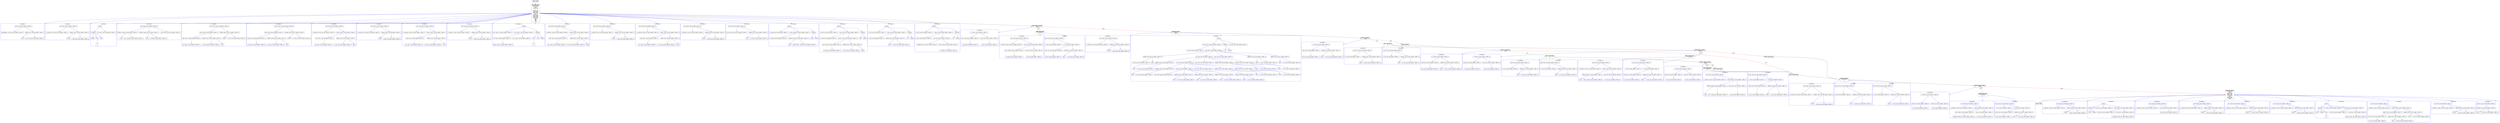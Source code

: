 digraph CFG {
    compound=true;
    graph [splines=true];
    node [shape=rectangle];

    BB21 [label=<<B>BB21: END</B><BR ALIGN="CENTER"/>>];
    BB20 [label=<<B>BB20: While Body</B><BR ALIGN="CENTER"/>FUNC_CALL<BR ALIGN="CENTER"/>=<BR ALIGN="CENTER"/>>];
    subgraph cluster_instruction0 {
        label = "OT of BB20:0";
        style=rounded;
        color=blue;
        entry0 [shape=point, style=invis];
        node0 [label="call <void:0, reg: RT, spilled: 0, offset: 0>", color=blue];
        node1 [label="__writeChar <void:0, reg: (null), spilled: 0, offset: 0>", color=blue];
        node0 -> node1[color=blue];
        node2 [label="indexr <char:0, reg: RT, spilled: 0, offset: 0>", color=blue];
        node3 [label="call <string:0, reg: RT, spilled: 0, offset: 0>", color=blue];
        node4 [label="retString <string:0, reg: (null), spilled: 0, offset: 0>", color=blue];
        node3 -> node4[color=blue];
        node2 -> node3[color=blue];
        node5 [label="read <int:0, reg: R0, spilled: 0, offset: 0>", color=blue];
        node6 [label="i <int:0, reg: AR, spilled: 0, offset: 0>", color=blue];
        node5 -> node6[color=blue];
        node2 -> node5[color=blue];
        node0 -> node2[color=blue];
    }
    BB20 -> entry0 [lhead=cluster_instruction0, color=blue];
    subgraph cluster_instruction1 {
        label = "OT of BB20:1";
        style=rounded;
        color=blue;
        entry1 [shape=point, style=invis];
        node7 [label="write <int:0, reg: (null), spilled: 0, offset: 0>", color=blue];
        node8 [label="i <int:0, reg: AR, spilled: 0, offset: 0>", color=blue];
        node7 -> node8[color=blue];
        node9 [label="+ <int:0, reg: R0, spilled: 0, offset: 0>", color=blue];
        node10 [label="read <int:0, reg: R0, spilled: 0, offset: 0>", color=blue];
        node11 [label="i <int:0, reg: AR, spilled: 0, offset: 0>", color=blue];
        node10 -> node11[color=blue];
        node9 -> node10[color=blue];
        node12 [label="litRead <int:0, reg: R1, spilled: 0, offset: 0>", color=blue];
        node13 [label="DEC", color=blue];
        node12 -> node13[color=blue];
        node14 [label="1 <int:0, reg: (null), spilled: 0, offset: 0>", color=blue];
        node12 -> node14[color=blue];
        node9 -> node12[color=blue];
        node7 -> node9[color=blue];
    }
    BB20 -> entry1 [lhead=cluster_instruction1, color=blue];
    BB19 [label=<<B>BB19: Base block</B><BR ALIGN="CENTER"/>FUNC_CALL<BR ALIGN="CENTER"/>VAR<BR ALIGN="CENTER"/>FUNC_CALL<BR ALIGN="CENTER"/>FUNC_CALL<BR ALIGN="CENTER"/>FUNC_CALL<BR ALIGN="CENTER"/>FUNC_CALL<BR ALIGN="CENTER"/>VAR<BR ALIGN="CENTER"/>FUNC_CALL<BR ALIGN="CENTER"/>FUNC_CALL<BR ALIGN="CENTER"/>DEC<BR ALIGN="CENTER"/>>];
    subgraph cluster_instruction2 {
        label = "OT of BB19:0";
        style=rounded;
        color=blue;
        entry2 [shape=point, style=invis];
        node15 [label="call <void:0, reg: RT, spilled: 0, offset: 0>", color=blue];
        node16 [label="__writeChar <void:0, reg: (null), spilled: 0, offset: 0>", color=blue];
        node15 -> node16[color=blue];
        node17 [label="litRead <char:0, reg: R0, spilled: 0, offset: 0>", color=blue];
        node18 [label="SYMB", color=blue];
        node17 -> node18[color=blue];
        node19 [label="'\n' <char:0, reg: (null), spilled: 0, offset: 0>", color=blue];
        node17 -> node19[color=blue];
        node15 -> node17[color=blue];
    }
    BB19 -> entry2 [lhead=cluster_instruction2, color=blue];
    subgraph cluster_instruction3 {
        label = "OT of BB19:1";
        style=rounded;
        color=blue;
        entry3 [shape=point, style=invis];
        node20 [label="declare", color=blue];
        node21 [label="withType", color=blue];
        node22 [label="char", color=blue];
        node21 -> node22[color=blue];
        node23 [label="builtin", color=blue];
        node21 -> node23[color=blue];
        node20 -> node21[color=blue];
        node24 [label="in <char:0, reg: (null), spilled: 0, offset: 0>", color=blue];
        node20 -> node24[color=blue];
        node25 [label="write <char:0, reg: (null), spilled: 0, offset: 0>", color=blue];
        node26 [label="in <char:0, reg: AR, spilled: 0, offset: 0>", color=blue];
        node25 -> node26[color=blue];
        node27 [label="call <char:0, reg: RT, spilled: 0, offset: 0>", color=blue];
        node28 [label="__readChar <char:0, reg: (null), spilled: 0, offset: 0>", color=blue];
        node27 -> node28[color=blue];
        node25 -> node27[color=blue];
        node20 -> node25[color=blue];
    }
    BB19 -> entry3 [lhead=cluster_instruction3, color=blue];
    subgraph cluster_instruction4 {
        label = "OT of BB19:2";
        style=rounded;
        color=blue;
        entry4 [shape=point, style=invis];
        node29 [label="call <void:0, reg: RT, spilled: 0, offset: 0>", color=blue];
        node30 [label="__writeChar <void:0, reg: (null), spilled: 0, offset: 0>", color=blue];
        node29 -> node30[color=blue];
        node31 [label="read <char:0, reg: R0, spilled: 0, offset: 0>", color=blue];
        node32 [label="in <char:0, reg: AR, spilled: 0, offset: 0>", color=blue];
        node31 -> node32[color=blue];
        node29 -> node31[color=blue];
    }
    BB19 -> entry4 [lhead=cluster_instruction4, color=blue];
    subgraph cluster_instruction5 {
        label = "OT of BB19:3";
        style=rounded;
        color=blue;
        entry5 [shape=point, style=invis];
        node33 [label="call <void:0, reg: RT, spilled: 0, offset: 0>", color=blue];
        node34 [label="__writeChar <void:0, reg: (null), spilled: 0, offset: 0>", color=blue];
        node33 -> node34[color=blue];
        node35 [label="litRead <char:0, reg: R0, spilled: 0, offset: 0>", color=blue];
        node36 [label="SYMB", color=blue];
        node35 -> node36[color=blue];
        node37 [label="'\n' <char:0, reg: (null), spilled: 0, offset: 0>", color=blue];
        node35 -> node37[color=blue];
        node33 -> node35[color=blue];
    }
    BB19 -> entry5 [lhead=cluster_instruction5, color=blue];
    subgraph cluster_instruction6 {
        label = "OT of BB19:4";
        style=rounded;
        color=blue;
        entry6 [shape=point, style=invis];
        node38 [label="call <void:0, reg: RT, spilled: 0, offset: 0>", color=blue];
        node39 [label="__writeChar <void:0, reg: (null), spilled: 0, offset: 0>", color=blue];
        node38 -> node39[color=blue];
        node40 [label="litRead <char:0, reg: R0, spilled: 0, offset: 0>", color=blue];
        node41 [label="SYMB", color=blue];
        node40 -> node41[color=blue];
        node42 [label="'a' <char:0, reg: (null), spilled: 0, offset: 0>", color=blue];
        node40 -> node42[color=blue];
        node38 -> node40[color=blue];
    }
    BB19 -> entry6 [lhead=cluster_instruction6, color=blue];
    subgraph cluster_instruction7 {
        label = "OT of BB19:5";
        style=rounded;
        color=blue;
        entry7 [shape=point, style=invis];
        node43 [label="call <void:0, reg: RT, spilled: 0, offset: 0>", color=blue];
        node44 [label="__writeChar <void:0, reg: (null), spilled: 0, offset: 0>", color=blue];
        node43 -> node44[color=blue];
        node45 [label="litRead <char:0, reg: R0, spilled: 0, offset: 0>", color=blue];
        node46 [label="SYMB", color=blue];
        node45 -> node46[color=blue];
        node47 [label="'\n' <char:0, reg: (null), spilled: 0, offset: 0>", color=blue];
        node45 -> node47[color=blue];
        node43 -> node45[color=blue];
    }
    BB19 -> entry7 [lhead=cluster_instruction7, color=blue];
    subgraph cluster_instruction8 {
        label = "OT of BB19:6";
        style=rounded;
        color=blue;
        entry8 [shape=point, style=invis];
        node48 [label="declare", color=blue];
        node49 [label="withType", color=blue];
        node50 [label="char", color=blue];
        node49 -> node50[color=blue];
        node51 [label="builtin", color=blue];
        node49 -> node51[color=blue];
        node52 [label="array", color=blue];
        node53 [label="2", color=blue];
        node52 -> node53[color=blue];
        node49 -> node52[color=blue];
        node48 -> node49[color=blue];
        node54 [label="c2 <char:2, reg: (null), spilled: 0, offset: 0>", color=blue];
        node48 -> node54[color=blue];
        node55 [label="write <char:2, reg: (null), spilled: 0, offset: 0>", color=blue];
        node56 [label="c2 <char:2, reg: AR, spilled: 0, offset: 0>", color=blue];
        node55 -> node56[color=blue];
        node57 [label="call <char:2, reg: RT, spilled: 0, offset: 0>", color=blue];
        node58 [label="retArr2 <char:2, reg: (null), spilled: 0, offset: 0>", color=blue];
        node57 -> node58[color=blue];
        node55 -> node57[color=blue];
        node48 -> node55[color=blue];
    }
    BB19 -> entry8 [lhead=cluster_instruction8, color=blue];
    subgraph cluster_instruction9 {
        label = "OT of BB19:7";
        style=rounded;
        color=blue;
        entry9 [shape=point, style=invis];
        node59 [label="call <void:0, reg: RT, spilled: 0, offset: 0>", color=blue];
        node60 [label="__writeChar <void:0, reg: (null), spilled: 0, offset: 0>", color=blue];
        node59 -> node60[color=blue];
        node61 [label="indexr <char:0, reg: R0, spilled: 0, offset: 0>", color=blue];
        node62 [label="indexr <char:1, reg: R0, spilled: 0, offset: 0>", color=blue];
        node63 [label="read <char:2, reg: R0, spilled: 0, offset: 0>", color=blue];
        node64 [label="c2 <char:2, reg: AR, spilled: 0, offset: 0>", color=blue];
        node63 -> node64[color=blue];
        node62 -> node63[color=blue];
        node65 [label="litRead <int:0, reg: R1, spilled: 0, offset: 0>", color=blue];
        node66 [label="DEC", color=blue];
        node65 -> node66[color=blue];
        node67 [label="0 <int:0, reg: (null), spilled: 0, offset: 0>", color=blue];
        node65 -> node67[color=blue];
        node62 -> node65[color=blue];
        node61 -> node62[color=blue];
        node68 [label="litRead <int:0, reg: R1, spilled: 0, offset: 0>", color=blue];
        node69 [label="DEC", color=blue];
        node68 -> node69[color=blue];
        node70 [label="5 <int:0, reg: (null), spilled: 0, offset: 0>", color=blue];
        node68 -> node70[color=blue];
        node61 -> node68[color=blue];
        node59 -> node61[color=blue];
    }
    BB19 -> entry9 [lhead=cluster_instruction9, color=blue];
    subgraph cluster_instruction10 {
        label = "OT of BB19:8";
        style=rounded;
        color=blue;
        entry10 [shape=point, style=invis];
        node71 [label="call <void:0, reg: RT, spilled: 0, offset: 0>", color=blue];
        node72 [label="__writeChar <void:0, reg: (null), spilled: 0, offset: 0>", color=blue];
        node71 -> node72[color=blue];
        node73 [label="litRead <char:0, reg: R0, spilled: 0, offset: 0>", color=blue];
        node74 [label="SYMB", color=blue];
        node73 -> node74[color=blue];
        node75 [label="'\n' <char:0, reg: (null), spilled: 0, offset: 0>", color=blue];
        node73 -> node75[color=blue];
        node71 -> node73[color=blue];
    }
    BB19 -> entry10 [lhead=cluster_instruction10, color=blue];
    subgraph cluster_instruction11 {
        label = "OT of BB19:9";
        style=rounded;
        color=blue;
        entry11 [shape=point, style=invis];
        node76 [label="return <int:0, reg: RT, spilled: 0, offset: 0>", color=blue];
        node77 [label="litRead <int:0, reg: R0, spilled: 0, offset: 0>", color=blue];
        node78 [label="DEC", color=blue];
        node77 -> node78[color=blue];
        node79 [label="0 <int:0, reg: (null), spilled: 0, offset: 0>", color=blue];
        node77 -> node79[color=blue];
        node76 -> node77[color=blue];
    }
    BB19 -> entry11 [lhead=cluster_instruction11, color=blue];
    BB18 [label=<<B>BB18: While Condition</B><BR ALIGN="CENTER"/>EXPR<BR ALIGN="CENTER"/>>];
    subgraph cluster_instruction12 {
        label = "OT of BB18:0";
        style=rounded;
        color=blue;
        entry12 [shape=point, style=invis];
        node80 [label="!= <bool:0, reg: R0, spilled: 0, offset: 0>", color=blue];
        node81 [label="read <int:0, reg: R0, spilled: 0, offset: 0>", color=blue];
        node82 [label="i <int:0, reg: AR, spilled: 0, offset: 0>", color=blue];
        node81 -> node82[color=blue];
        node80 -> node81[color=blue];
        node83 [label="read <int:0, reg: R1, spilled: 0, offset: 0>", color=blue];
        node84 [label="l <int:0, reg: AR, spilled: 0, offset: 0>", color=blue];
        node83 -> node84[color=blue];
        node80 -> node83[color=blue];
    }
    BB18 -> entry12 [lhead=cluster_instruction12, color=blue];
    BB17 [label=<<B>BB17: While Body</B><BR ALIGN="CENTER"/>FUNC_CALL<BR ALIGN="CENTER"/>=<BR ALIGN="CENTER"/>>];
    subgraph cluster_instruction13 {
        label = "OT of BB17:0";
        style=rounded;
        color=blue;
        entry13 [shape=point, style=invis];
        node85 [label="call <void:0, reg: RT, spilled: 0, offset: 0>", color=blue];
        node86 [label="__writeChar <void:0, reg: (null), spilled: 0, offset: 0>", color=blue];
        node85 -> node86[color=blue];
        node87 [label="indexr <char:0, reg: R0, spilled: 0, offset: 0>", color=blue];
        node88 [label="litRead <string:0, reg: R0, spilled: 0, offset: 0>", color=blue];
        node89 [label="STR", color=blue];
        node88 -> node89[color=blue];
        node90 [label="\"NO\" <string:0, reg: AR, spilled: 0, offset: 0>", color=blue];
        node88 -> node90[color=blue];
        node87 -> node88[color=blue];
        node91 [label="read <int:0, reg: R1, spilled: 0, offset: 0>", color=blue];
        node92 [label="i <int:0, reg: AR, spilled: 0, offset: 0>", color=blue];
        node91 -> node92[color=blue];
        node87 -> node91[color=blue];
        node85 -> node87[color=blue];
    }
    BB17 -> entry13 [lhead=cluster_instruction13, color=blue];
    subgraph cluster_instruction14 {
        label = "OT of BB17:1";
        style=rounded;
        color=blue;
        entry14 [shape=point, style=invis];
        node93 [label="write <int:0, reg: (null), spilled: 0, offset: 0>", color=blue];
        node94 [label="i <int:0, reg: AR, spilled: 0, offset: 0>", color=blue];
        node93 -> node94[color=blue];
        node95 [label="+ <int:0, reg: R0, spilled: 0, offset: 0>", color=blue];
        node96 [label="read <int:0, reg: R0, spilled: 0, offset: 0>", color=blue];
        node97 [label="i <int:0, reg: AR, spilled: 0, offset: 0>", color=blue];
        node96 -> node97[color=blue];
        node95 -> node96[color=blue];
        node98 [label="litRead <int:0, reg: R1, spilled: 0, offset: 0>", color=blue];
        node99 [label="DEC", color=blue];
        node98 -> node99[color=blue];
        node100 [label="1 <int:0, reg: (null), spilled: 0, offset: 0>", color=blue];
        node98 -> node100[color=blue];
        node95 -> node98[color=blue];
        node93 -> node95[color=blue];
    }
    BB17 -> entry14 [lhead=cluster_instruction14, color=blue];
    BB16 [label=<<B>BB16: Empty block</B><BR ALIGN="CENTER"/>>];
    BB15 [label=<<B>BB15: While Condition</B><BR ALIGN="CENTER"/>EXPR<BR ALIGN="CENTER"/>>];
    subgraph cluster_instruction15 {
        label = "OT of BB15:0";
        style=rounded;
        color=blue;
        entry15 [shape=point, style=invis];
        node101 [label="!= <bool:0, reg: R0, spilled: 0, offset: 0>", color=blue];
        node102 [label="read <int:0, reg: R0, spilled: 0, offset: 0>", color=blue];
        node103 [label="i <int:0, reg: AR, spilled: 0, offset: 0>", color=blue];
        node102 -> node103[color=blue];
        node101 -> node102[color=blue];
        node104 [label="read <int:0, reg: R1, spilled: 0, offset: 0>", color=blue];
        node105 [label="l <int:0, reg: AR, spilled: 0, offset: 0>", color=blue];
        node104 -> node105[color=blue];
        node101 -> node104[color=blue];
    }
    BB15 -> entry15 [lhead=cluster_instruction15, color=blue];
    BB14 [label=<<B>BB14: Then Block</B><BR ALIGN="CENTER"/>=<BR ALIGN="CENTER"/>=<BR ALIGN="CENTER"/>>];
    subgraph cluster_instruction16 {
        label = "OT of BB14:0";
        style=rounded;
        color=blue;
        entry16 [shape=point, style=invis];
        node106 [label="write <int:0, reg: (null), spilled: 0, offset: 0>", color=blue];
        node107 [label="i <int:0, reg: AR, spilled: 0, offset: 0>", color=blue];
        node106 -> node107[color=blue];
        node108 [label="litRead <int:0, reg: R0, spilled: 0, offset: 0>", color=blue];
        node109 [label="DEC", color=blue];
        node108 -> node109[color=blue];
        node110 [label="0 <int:0, reg: (null), spilled: 0, offset: 0>", color=blue];
        node108 -> node110[color=blue];
        node106 -> node108[color=blue];
    }
    BB14 -> entry16 [lhead=cluster_instruction16, color=blue];
    subgraph cluster_instruction17 {
        label = "OT of BB14:1";
        style=rounded;
        color=blue;
        entry17 [shape=point, style=invis];
        node111 [label="write <int:0, reg: (null), spilled: 0, offset: 0>", color=blue];
        node112 [label="l <int:0, reg: AR, spilled: 0, offset: 0>", color=blue];
        node111 -> node112[color=blue];
        node113 [label="litRead <int:0, reg: R0, spilled: 0, offset: 0>", color=blue];
        node114 [label="DEC", color=blue];
        node113 -> node114[color=blue];
        node115 [label="3 <int:0, reg: (null), spilled: 0, offset: 0>", color=blue];
        node113 -> node115[color=blue];
        node111 -> node113[color=blue];
    }
    BB14 -> entry17 [lhead=cluster_instruction17, color=blue];
    BB13 [label=<<B>BB13: Empty block</B><BR ALIGN="CENTER"/>>];
    BB12 [label=<<B>BB12: If Condition</B><BR ALIGN="CENTER"/>EXPR<BR ALIGN="CENTER"/>>];
    subgraph cluster_instruction18 {
        label = "OT of BB12:0";
        style=rounded;
        color=blue;
        entry18 [shape=point, style=invis];
        node116 [label="== <bool:0, reg: R0, spilled: 0, offset: 0>", color=blue];
        node117 [label="read <int:0, reg: R0, spilled: 0, offset: 0>", color=blue];
        node118 [label="ret <int:0, reg: AR, spilled: 0, offset: 0>", color=blue];
        node117 -> node118[color=blue];
        node116 -> node117[color=blue];
        node119 [label="litRead <int:0, reg: R1, spilled: 0, offset: 0>", color=blue];
        node120 [label="DEC", color=blue];
        node119 -> node120[color=blue];
        node121 [label="9 <int:0, reg: (null), spilled: 0, offset: 0>", color=blue];
        node119 -> node121[color=blue];
        node116 -> node119[color=blue];
    }
    BB12 -> entry18 [lhead=cluster_instruction18, color=blue];
    BB11 [label=<<B>BB11: While Body</B><BR ALIGN="CENTER"/>FUNC_CALL<BR ALIGN="CENTER"/>=<BR ALIGN="CENTER"/>>];
    subgraph cluster_instruction19 {
        label = "OT of BB11:0";
        style=rounded;
        color=blue;
        entry19 [shape=point, style=invis];
        node122 [label="call <void:0, reg: RT, spilled: 0, offset: 0>", color=blue];
        node123 [label="__writeChar <void:0, reg: (null), spilled: 0, offset: 0>", color=blue];
        node122 -> node123[color=blue];
        node124 [label="indexr <char:0, reg: R0, spilled: 0, offset: 0>", color=blue];
        node125 [label="litRead <string:0, reg: R0, spilled: 0, offset: 0>", color=blue];
        node126 [label="STR", color=blue];
        node125 -> node126[color=blue];
        node127 [label="\"YES\" <string:0, reg: AR, spilled: 0, offset: 0>", color=blue];
        node125 -> node127[color=blue];
        node124 -> node125[color=blue];
        node128 [label="read <int:0, reg: R1, spilled: 0, offset: 0>", color=blue];
        node129 [label="i <int:0, reg: AR, spilled: 0, offset: 0>", color=blue];
        node128 -> node129[color=blue];
        node124 -> node128[color=blue];
        node122 -> node124[color=blue];
    }
    BB11 -> entry19 [lhead=cluster_instruction19, color=blue];
    subgraph cluster_instruction20 {
        label = "OT of BB11:1";
        style=rounded;
        color=blue;
        entry20 [shape=point, style=invis];
        node130 [label="write <int:0, reg: (null), spilled: 0, offset: 0>", color=blue];
        node131 [label="i <int:0, reg: AR, spilled: 0, offset: 0>", color=blue];
        node130 -> node131[color=blue];
        node132 [label="+ <int:0, reg: R0, spilled: 0, offset: 0>", color=blue];
        node133 [label="read <int:0, reg: R0, spilled: 0, offset: 0>", color=blue];
        node134 [label="i <int:0, reg: AR, spilled: 0, offset: 0>", color=blue];
        node133 -> node134[color=blue];
        node132 -> node133[color=blue];
        node135 [label="litRead <int:0, reg: R1, spilled: 0, offset: 0>", color=blue];
        node136 [label="DEC", color=blue];
        node135 -> node136[color=blue];
        node137 [label="1 <int:0, reg: (null), spilled: 0, offset: 0>", color=blue];
        node135 -> node137[color=blue];
        node132 -> node135[color=blue];
        node130 -> node132[color=blue];
    }
    BB11 -> entry20 [lhead=cluster_instruction20, color=blue];
    BB10 [label=<<B>BB10: Empty block</B><BR ALIGN="CENTER"/>>];
    BB9 [label=<<B>BB9: While Condition</B><BR ALIGN="CENTER"/>EXPR<BR ALIGN="CENTER"/>>];
    subgraph cluster_instruction21 {
        label = "OT of BB9:0";
        style=rounded;
        color=blue;
        entry21 [shape=point, style=invis];
        node138 [label="!= <bool:0, reg: R0, spilled: 0, offset: 0>", color=blue];
        node139 [label="read <int:0, reg: R0, spilled: 0, offset: 0>", color=blue];
        node140 [label="i <int:0, reg: AR, spilled: 0, offset: 0>", color=blue];
        node139 -> node140[color=blue];
        node138 -> node139[color=blue];
        node141 [label="read <int:0, reg: R1, spilled: 0, offset: 0>", color=blue];
        node142 [label="l <int:0, reg: AR, spilled: 0, offset: 0>", color=blue];
        node141 -> node142[color=blue];
        node138 -> node141[color=blue];
    }
    BB9 -> entry21 [lhead=cluster_instruction21, color=blue];
    BB8 [label=<<B>BB8: Else Block</B><BR ALIGN="CENTER"/>>];
    BB7 [label=<<B>BB7: Then Block</B><BR ALIGN="CENTER"/>=<BR ALIGN="CENTER"/>=<BR ALIGN="CENTER"/>>];
    subgraph cluster_instruction22 {
        label = "OT of BB7:0";
        style=rounded;
        color=blue;
        entry22 [shape=point, style=invis];
        node143 [label="write <int:0, reg: (null), spilled: 0, offset: 0>", color=blue];
        node144 [label="i <int:0, reg: AR, spilled: 0, offset: 0>", color=blue];
        node143 -> node144[color=blue];
        node145 [label="litRead <int:0, reg: R0, spilled: 0, offset: 0>", color=blue];
        node146 [label="DEC", color=blue];
        node145 -> node146[color=blue];
        node147 [label="0 <int:0, reg: (null), spilled: 0, offset: 0>", color=blue];
        node145 -> node147[color=blue];
        node143 -> node145[color=blue];
    }
    BB7 -> entry22 [lhead=cluster_instruction22, color=blue];
    subgraph cluster_instruction23 {
        label = "OT of BB7:1";
        style=rounded;
        color=blue;
        entry23 [shape=point, style=invis];
        node148 [label="write <int:0, reg: (null), spilled: 0, offset: 0>", color=blue];
        node149 [label="l <int:0, reg: AR, spilled: 0, offset: 0>", color=blue];
        node148 -> node149[color=blue];
        node150 [label="litRead <int:0, reg: R0, spilled: 0, offset: 0>", color=blue];
        node151 [label="DEC", color=blue];
        node150 -> node151[color=blue];
        node152 [label="4 <int:0, reg: (null), spilled: 0, offset: 0>", color=blue];
        node150 -> node152[color=blue];
        node148 -> node150[color=blue];
    }
    BB7 -> entry23 [lhead=cluster_instruction23, color=blue];
    BB6 [label=<<B>BB6: Base block</B><BR ALIGN="CENTER"/>FUNC_CALL<BR ALIGN="CENTER"/>=<BR ALIGN="CENTER"/>=<BR ALIGN="CENTER"/>>];
    subgraph cluster_instruction24 {
        label = "OT of BB6:0";
        style=rounded;
        color=blue;
        entry24 [shape=point, style=invis];
        node153 [label="call <void:0, reg: RT, spilled: 0, offset: 0>", color=blue];
        node154 [label="__writeChar <void:0, reg: (null), spilled: 0, offset: 0>", color=blue];
        node153 -> node154[color=blue];
        node155 [label="litRead <char:0, reg: R0, spilled: 0, offset: 0>", color=blue];
        node156 [label="SYMB", color=blue];
        node155 -> node156[color=blue];
        node157 [label="'\n' <char:0, reg: (null), spilled: 0, offset: 0>", color=blue];
        node155 -> node157[color=blue];
        node153 -> node155[color=blue];
    }
    BB6 -> entry24 [lhead=cluster_instruction24, color=blue];
    subgraph cluster_instruction25 {
        label = "OT of BB6:1";
        style=rounded;
        color=blue;
        entry25 [shape=point, style=invis];
        node158 [label="write <int:0, reg: (null), spilled: 0, offset: 0>", color=blue];
        node159 [label="i <int:0, reg: AR, spilled: 0, offset: 0>", color=blue];
        node158 -> node159[color=blue];
        node160 [label="litRead <int:0, reg: R0, spilled: 0, offset: 0>", color=blue];
        node161 [label="DEC", color=blue];
        node160 -> node161[color=blue];
        node162 [label="0 <int:0, reg: (null), spilled: 0, offset: 0>", color=blue];
        node160 -> node162[color=blue];
        node158 -> node160[color=blue];
    }
    BB6 -> entry25 [lhead=cluster_instruction25, color=blue];
    subgraph cluster_instruction26 {
        label = "OT of BB6:2";
        style=rounded;
        color=blue;
        entry26 [shape=point, style=invis];
        node163 [label="write <int:0, reg: (null), spilled: 0, offset: 0>", color=blue];
        node164 [label="l <int:0, reg: AR, spilled: 0, offset: 0>", color=blue];
        node163 -> node164[color=blue];
        node165 [label="litRead <int:0, reg: R0, spilled: 0, offset: 0>", color=blue];
        node166 [label="DEC", color=blue];
        node165 -> node166[color=blue];
        node167 [label="3 <int:0, reg: (null), spilled: 0, offset: 0>", color=blue];
        node165 -> node167[color=blue];
        node163 -> node165[color=blue];
    }
    BB6 -> entry26 [lhead=cluster_instruction26, color=blue];
    BB5 [label=<<B>BB5: If Condition</B><BR ALIGN="CENTER"/>EXPR<BR ALIGN="CENTER"/>>];
    subgraph cluster_instruction27 {
        label = "OT of BB5:0";
        style=rounded;
        color=blue;
        entry27 [shape=point, style=invis];
        node168 [label="== <bool:0, reg: R0, spilled: 0, offset: 0>", color=blue];
        node169 [label="read <int:0, reg: R0, spilled: 0, offset: 0>", color=blue];
        node170 [label="ret <int:0, reg: AR, spilled: 0, offset: 0>", color=blue];
        node169 -> node170[color=blue];
        node168 -> node169[color=blue];
        node171 [label="litRead <int:0, reg: R1, spilled: 0, offset: 0>", color=blue];
        node172 [label="DEC", color=blue];
        node171 -> node172[color=blue];
        node173 [label="10 <int:0, reg: (null), spilled: 0, offset: 0>", color=blue];
        node171 -> node173[color=blue];
        node168 -> node171[color=blue];
    }
    BB5 -> entry27 [lhead=cluster_instruction27, color=blue];
    BB4 [label=<<B>BB4: While Body</B><BR ALIGN="CENTER"/>FUNC_CALL<BR ALIGN="CENTER"/>=<BR ALIGN="CENTER"/>>];
    subgraph cluster_instruction28 {
        label = "OT of BB4:0";
        style=rounded;
        color=blue;
        entry28 [shape=point, style=invis];
        node174 [label="call <void:0, reg: RT, spilled: 0, offset: 0>", color=blue];
        node175 [label="__writeChar <void:0, reg: (null), spilled: 0, offset: 0>", color=blue];
        node174 -> node175[color=blue];
        node176 [label="indexr <char:0, reg: R0, spilled: 0, offset: 0>", color=blue];
        node177 [label="read <string:0, reg: R0, spilled: 0, offset: 0>", color=blue];
        node178 [label="s <string:0, reg: AR, spilled: 0, offset: 0>", color=blue];
        node177 -> node178[color=blue];
        node176 -> node177[color=blue];
        node179 [label="read <int:0, reg: R1, spilled: 0, offset: 0>", color=blue];
        node180 [label="i <int:0, reg: AR, spilled: 0, offset: 0>", color=blue];
        node179 -> node180[color=blue];
        node176 -> node179[color=blue];
        node174 -> node176[color=blue];
    }
    BB4 -> entry28 [lhead=cluster_instruction28, color=blue];
    subgraph cluster_instruction29 {
        label = "OT of BB4:1";
        style=rounded;
        color=blue;
        entry29 [shape=point, style=invis];
        node181 [label="write <int:0, reg: (null), spilled: 0, offset: 0>", color=blue];
        node182 [label="i <int:0, reg: AR, spilled: 0, offset: 0>", color=blue];
        node181 -> node182[color=blue];
        node183 [label="+ <int:0, reg: R0, spilled: 0, offset: 0>", color=blue];
        node184 [label="read <int:0, reg: R0, spilled: 0, offset: 0>", color=blue];
        node185 [label="i <int:0, reg: AR, spilled: 0, offset: 0>", color=blue];
        node184 -> node185[color=blue];
        node183 -> node184[color=blue];
        node186 [label="litRead <int:0, reg: R1, spilled: 0, offset: 0>", color=blue];
        node187 [label="DEC", color=blue];
        node186 -> node187[color=blue];
        node188 [label="1 <int:0, reg: (null), spilled: 0, offset: 0>", color=blue];
        node186 -> node188[color=blue];
        node183 -> node186[color=blue];
        node181 -> node183[color=blue];
    }
    BB4 -> entry29 [lhead=cluster_instruction29, color=blue];
    BB3 [label=<<B>BB3: Base block</B><BR ALIGN="CENTER"/>FUNC_CALL<BR ALIGN="CENTER"/>VAR<BR ALIGN="CENTER"/>>];
    subgraph cluster_instruction30 {
        label = "OT of BB3:0";
        style=rounded;
        color=blue;
        entry30 [shape=point, style=invis];
        node189 [label="call <void:0, reg: RT, spilled: 0, offset: 0>", color=blue];
        node190 [label="__writeChar <void:0, reg: (null), spilled: 0, offset: 0>", color=blue];
        node189 -> node190[color=blue];
        node191 [label="litRead <char:0, reg: R0, spilled: 0, offset: 0>", color=blue];
        node192 [label="SYMB", color=blue];
        node191 -> node192[color=blue];
        node193 [label="'\n' <char:0, reg: (null), spilled: 0, offset: 0>", color=blue];
        node191 -> node193[color=blue];
        node189 -> node191[color=blue];
    }
    BB3 -> entry30 [lhead=cluster_instruction30, color=blue];
    subgraph cluster_instruction31 {
        label = "OT of BB3:1";
        style=rounded;
        color=blue;
        entry31 [shape=point, style=invis];
        node194 [label="declare", color=blue];
        node195 [label="withType", color=blue];
        node196 [label="int", color=blue];
        node195 -> node196[color=blue];
        node197 [label="builtin", color=blue];
        node195 -> node197[color=blue];
        node194 -> node195[color=blue];
        node198 [label="ret <int:0, reg: (null), spilled: 0, offset: 0>", color=blue];
        node194 -> node198[color=blue];
        node199 [label="write <int:0, reg: (null), spilled: 0, offset: 0>", color=blue];
        node200 [label="ret <int:0, reg: AR, spilled: 0, offset: 0>", color=blue];
        node199 -> node200[color=blue];
        node201 [label="call <int:0, reg: RT, spilled: 0, offset: 0>", color=blue];
        node202 [label="test <int:0, reg: (null), spilled: 0, offset: 0>", color=blue];
        node201 -> node202[color=blue];
        node203 [label="litRead <int:0, reg: R0, spilled: 0, offset: 0>", color=blue];
        node204 [label="DEC", color=blue];
        node203 -> node204[color=blue];
        node205 [label="1 <int:0, reg: (null), spilled: 0, offset: 0>", color=blue];
        node203 -> node205[color=blue];
        node201 -> node203[color=blue];
        node206 [label="litRead <int:0, reg: R1, spilled: 0, offset: 0>", color=blue];
        node207 [label="DEC", color=blue];
        node206 -> node207[color=blue];
        node208 [label="2 <int:0, reg: (null), spilled: 0, offset: 0>", color=blue];
        node206 -> node208[color=blue];
        node201 -> node206[color=blue];
        node209 [label="litRead <int:0, reg: R2, spilled: 0, offset: 0>", color=blue];
        node210 [label="DEC", color=blue];
        node209 -> node210[color=blue];
        node211 [label="3 <int:0, reg: (null), spilled: 0, offset: 0>", color=blue];
        node209 -> node211[color=blue];
        node201 -> node209[color=blue];
        node212 [label="call <int:0, reg: RT, spilled: 0, offset: 0>", color=blue];
        node213 [label="test <int:0, reg: (null), spilled: 0, offset: 0>", color=blue];
        node212 -> node213[color=blue];
        node214 [label="litRead <int:0, reg: R0, spilled: 0, offset: 0>", color=blue];
        node215 [label="DEC", color=blue];
        node214 -> node215[color=blue];
        node216 [label="1 <int:0, reg: (null), spilled: 0, offset: 0>", color=blue];
        node214 -> node216[color=blue];
        node212 -> node214[color=blue];
        node217 [label="litRead <int:0, reg: R1, spilled: 0, offset: 0>", color=blue];
        node218 [label="DEC", color=blue];
        node217 -> node218[color=blue];
        node219 [label="1 <int:0, reg: (null), spilled: 0, offset: 0>", color=blue];
        node217 -> node219[color=blue];
        node212 -> node217[color=blue];
        node220 [label="litRead <int:0, reg: R2, spilled: 0, offset: 0>", color=blue];
        node221 [label="DEC", color=blue];
        node220 -> node221[color=blue];
        node222 [label="1 <int:0, reg: (null), spilled: 0, offset: 0>", color=blue];
        node220 -> node222[color=blue];
        node212 -> node220[color=blue];
        node223 [label="call <int:0, reg: RT, spilled: 0, offset: 0>", color=blue];
        node224 [label="test <int:0, reg: (null), spilled: 0, offset: 0>", color=blue];
        node223 -> node224[color=blue];
        node225 [label="litRead <int:0, reg: R0, spilled: 0, offset: 0>", color=blue];
        node226 [label="DEC", color=blue];
        node225 -> node226[color=blue];
        node227 [label="0 <int:0, reg: (null), spilled: 0, offset: 0>", color=blue];
        node225 -> node227[color=blue];
        node223 -> node225[color=blue];
        node228 [label="litRead <int:0, reg: R1, spilled: 0, offset: 0>", color=blue];
        node229 [label="DEC", color=blue];
        node228 -> node229[color=blue];
        node230 [label="0 <int:0, reg: (null), spilled: 0, offset: 0>", color=blue];
        node228 -> node230[color=blue];
        node223 -> node228[color=blue];
        node231 [label="litRead <int:0, reg: R2, spilled: 0, offset: 0>", color=blue];
        node232 [label="DEC", color=blue];
        node231 -> node232[color=blue];
        node233 [label="0 <int:0, reg: (null), spilled: 0, offset: 0>", color=blue];
        node231 -> node233[color=blue];
        node223 -> node231[color=blue];
        node234 [label="call <int:0, reg: RT, spilled: 0, offset: 0>", color=blue];
        node235 [label="test <int:0, reg: (null), spilled: 0, offset: 0>", color=blue];
        node234 -> node235[color=blue];
        node236 [label="litRead <int:0, reg: R0, spilled: 0, offset: 0>", color=blue];
        node237 [label="DEC", color=blue];
        node236 -> node237[color=blue];
        node238 [label="0 <int:0, reg: (null), spilled: 0, offset: 0>", color=blue];
        node236 -> node238[color=blue];
        node234 -> node236[color=blue];
        node239 [label="litRead <int:0, reg: R1, spilled: 0, offset: 0>", color=blue];
        node240 [label="DEC", color=blue];
        node239 -> node240[color=blue];
        node241 [label="0 <int:0, reg: (null), spilled: 0, offset: 0>", color=blue];
        node239 -> node241[color=blue];
        node234 -> node239[color=blue];
        node242 [label="litRead <int:0, reg: R2, spilled: 0, offset: 0>", color=blue];
        node243 [label="DEC", color=blue];
        node242 -> node243[color=blue];
        node244 [label="0 <int:0, reg: (null), spilled: 0, offset: 0>", color=blue];
        node242 -> node244[color=blue];
        node234 -> node242[color=blue];
        node245 [label="litRead <int:0, reg: R3, spilled: 0, offset: 0>", color=blue];
        node246 [label="DEC", color=blue];
        node245 -> node246[color=blue];
        node247 [label="1 <int:0, reg: (null), spilled: 0, offset: 0>", color=blue];
        node245 -> node247[color=blue];
        node234 -> node245[color=blue];
        node223 -> node234[color=blue];
        node212 -> node223[color=blue];
        node201 -> node212[color=blue];
        node199 -> node201[color=blue];
        node194 -> node199[color=blue];
    }
    BB3 -> entry31 [lhead=cluster_instruction31, color=blue];
    BB2 [label=<<B>BB2: While Condition</B><BR ALIGN="CENTER"/>EXPR<BR ALIGN="CENTER"/>>];
    subgraph cluster_instruction32 {
        label = "OT of BB2:0";
        style=rounded;
        color=blue;
        entry32 [shape=point, style=invis];
        node248 [label="!= <bool:0, reg: R0, spilled: 0, offset: 0>", color=blue];
        node249 [label="read <int:0, reg: R0, spilled: 0, offset: 0>", color=blue];
        node250 [label="i <int:0, reg: AR, spilled: 0, offset: 0>", color=blue];
        node249 -> node250[color=blue];
        node248 -> node249[color=blue];
        node251 [label="read <int:0, reg: R1, spilled: 0, offset: 0>", color=blue];
        node252 [label="l <int:0, reg: AR, spilled: 0, offset: 0>", color=blue];
        node251 -> node252[color=blue];
        node248 -> node251[color=blue];
    }
    BB2 -> entry32 [lhead=cluster_instruction32, color=blue];
    BB1 [label=<<B>BB1: Base block</B><BR ALIGN="CENTER"/>FUNC_CALL<BR ALIGN="CENTER"/>FUNC_CALL<BR ALIGN="CENTER"/>VAR<BR ALIGN="CENTER"/>FUNC_CALL<BR ALIGN="CENTER"/>=<BR ALIGN="CENTER"/>=<BR ALIGN="CENTER"/>FUNC_CALL<BR ALIGN="CENTER"/>FUNC_CALL<BR ALIGN="CENTER"/>FUNC_CALL<BR ALIGN="CENTER"/>FUNC_CALL<BR ALIGN="CENTER"/>VAR<BR ALIGN="CENTER"/>FUNC_CALL<BR ALIGN="CENTER"/>FUNC_CALL<BR ALIGN="CENTER"/>FUNC_CALL<BR ALIGN="CENTER"/>FUNC_CALL<BR ALIGN="CENTER"/>FUNC_CALL<BR ALIGN="CENTER"/>VAR<BR ALIGN="CENTER"/>VAR<BR ALIGN="CENTER"/>VAR<BR ALIGN="CENTER"/>VAR<BR ALIGN="CENTER"/>>];
    subgraph cluster_instruction33 {
        label = "OT of BB1:0";
        style=rounded;
        color=blue;
        entry33 [shape=point, style=invis];
        node253 [label="call <int:0, reg: RT, spilled: 0, offset: 0>", color=blue];
        node254 [label="printNumber <int:0, reg: (null), spilled: 0, offset: 0>", color=blue];
        node253 -> node254[color=blue];
        node255 [label="litRead <int:0, reg: R0, spilled: 0, offset: 0>", color=blue];
        node256 [label="DEC", color=blue];
        node255 -> node256[color=blue];
        node257 [label="123 <int:0, reg: (null), spilled: 0, offset: 0>", color=blue];
        node255 -> node257[color=blue];
        node253 -> node255[color=blue];
    }
    BB1 -> entry33 [lhead=cluster_instruction33, color=blue];
    subgraph cluster_instruction34 {
        label = "OT of BB1:1";
        style=rounded;
        color=blue;
        entry34 [shape=point, style=invis];
        node258 [label="call <void:0, reg: RT, spilled: 0, offset: 0>", color=blue];
        node259 [label="__writeChar <void:0, reg: (null), spilled: 0, offset: 0>", color=blue];
        node258 -> node259[color=blue];
        node260 [label="litRead <char:0, reg: R0, spilled: 0, offset: 0>", color=blue];
        node261 [label="SYMB", color=blue];
        node260 -> node261[color=blue];
        node262 [label="'\n' <char:0, reg: (null), spilled: 0, offset: 0>", color=blue];
        node260 -> node262[color=blue];
        node258 -> node260[color=blue];
    }
    BB1 -> entry34 [lhead=cluster_instruction34, color=blue];
    subgraph cluster_instruction35 {
        label = "OT of BB1:2";
        style=rounded;
        color=blue;
        entry35 [shape=point, style=invis];
        node263 [label="declare", color=blue];
        node264 [label="withType", color=blue];
        node265 [label="char", color=blue];
        node264 -> node265[color=blue];
        node266 [label="builtin", color=blue];
        node264 -> node266[color=blue];
        node267 [label="array", color=blue];
        node268 [label="1", color=blue];
        node267 -> node268[color=blue];
        node264 -> node267[color=blue];
        node263 -> node264[color=blue];
        node269 [label="arr <char:1, reg: (null), spilled: 0, offset: 0>", color=blue];
        node263 -> node269[color=blue];
    }
    BB1 -> entry35 [lhead=cluster_instruction35, color=blue];
    subgraph cluster_instruction36 {
        label = "OT of BB1:3";
        style=rounded;
        color=blue;
        entry36 [shape=point, style=invis];
        node270 [label="call <void:0, reg: RT, spilled: 0, offset: 0>", color=blue];
        node271 [label="__alloc <void:0, reg: (null), spilled: 0, offset: 0>", color=blue];
        node270 -> node271[color=blue];
        node272 [label="litRead <string:0, reg: R0, spilled: 0, offset: 0>", color=blue];
        node273 [label="STR", color=blue];
        node272 -> node273[color=blue];
        node274 [label="\"arr\" <string:0, reg: AR, spilled: 0, offset: 0>", color=blue];
        node272 -> node274[color=blue];
        node270 -> node272[color=blue];
        node275 [label="litRead <long:0, reg: R1, spilled: 0, offset: 0>", color=blue];
        node276 [label="DEC", color=blue];
        node275 -> node276[color=blue];
        node277 [label="4 <long:0, reg: AR, spilled: 0, offset: 0>", color=blue];
        node275 -> node277[color=blue];
        node270 -> node275[color=blue];
    }
    BB1 -> entry36 [lhead=cluster_instruction36, color=blue];
    subgraph cluster_instruction37 {
        label = "OT of BB1:4";
        style=rounded;
        color=blue;
        entry37 [shape=point, style=invis];
        node278 [label="write <char:0, reg: (null), spilled: 0, offset: 0>", color=blue];
        node279 [label="index <char:0, reg: R0, spilled: 0, offset: 0>", color=blue];
        node280 [label="read <char:1, reg: R0, spilled: 0, offset: 0>", color=blue];
        node281 [label="arr <char:1, reg: AR, spilled: 0, offset: 0>", color=blue];
        node280 -> node281[color=blue];
        node279 -> node280[color=blue];
        node282 [label="litRead <int:0, reg: R1, spilled: 0, offset: 0>", color=blue];
        node283 [label="DEC", color=blue];
        node282 -> node283[color=blue];
        node284 [label="1 <int:0, reg: (null), spilled: 0, offset: 0>", color=blue];
        node282 -> node284[color=blue];
        node279 -> node282[color=blue];
        node278 -> node279[color=blue];
        node285 [label="litRead <char:0, reg: R1, spilled: 0, offset: 0>", color=blue];
        node286 [label="SYMB", color=blue];
        node285 -> node286[color=blue];
        node287 [label="'1' <char:0, reg: (null), spilled: 0, offset: 0>", color=blue];
        node285 -> node287[color=blue];
        node278 -> node285[color=blue];
    }
    BB1 -> entry37 [lhead=cluster_instruction37, color=blue];
    subgraph cluster_instruction38 {
        label = "OT of BB1:5";
        style=rounded;
        color=blue;
        entry38 [shape=point, style=invis];
        node288 [label="write <char:0, reg: (null), spilled: 0, offset: 0>", color=blue];
        node289 [label="index <char:0, reg: R0, spilled: 0, offset: 0>", color=blue];
        node290 [label="read <char:1, reg: R0, spilled: 0, offset: 0>", color=blue];
        node291 [label="arr <char:1, reg: AR, spilled: 0, offset: 0>", color=blue];
        node290 -> node291[color=blue];
        node289 -> node290[color=blue];
        node292 [label="litRead <int:0, reg: R1, spilled: 0, offset: 0>", color=blue];
        node293 [label="DEC", color=blue];
        node292 -> node293[color=blue];
        node294 [label="2 <int:0, reg: (null), spilled: 0, offset: 0>", color=blue];
        node292 -> node294[color=blue];
        node289 -> node292[color=blue];
        node288 -> node289[color=blue];
        node295 [label="litRead <char:0, reg: R1, spilled: 0, offset: 0>", color=blue];
        node296 [label="SYMB", color=blue];
        node295 -> node296[color=blue];
        node297 [label="'h' <char:0, reg: (null), spilled: 0, offset: 0>", color=blue];
        node295 -> node297[color=blue];
        node288 -> node295[color=blue];
    }
    BB1 -> entry38 [lhead=cluster_instruction38, color=blue];
    subgraph cluster_instruction39 {
        label = "OT of BB1:6";
        style=rounded;
        color=blue;
        entry39 [shape=point, style=invis];
        node298 [label="call <void:0, reg: RT, spilled: 0, offset: 0>", color=blue];
        node299 [label="__writeChar <void:0, reg: (null), spilled: 0, offset: 0>", color=blue];
        node298 -> node299[color=blue];
        node300 [label="indexr <char:0, reg: R0, spilled: 0, offset: 0>", color=blue];
        node301 [label="read <char:1, reg: R0, spilled: 0, offset: 0>", color=blue];
        node302 [label="arr <char:1, reg: AR, spilled: 0, offset: 0>", color=blue];
        node301 -> node302[color=blue];
        node300 -> node301[color=blue];
        node303 [label="litRead <int:0, reg: R1, spilled: 0, offset: 0>", color=blue];
        node304 [label="DEC", color=blue];
        node303 -> node304[color=blue];
        node305 [label="1 <int:0, reg: (null), spilled: 0, offset: 0>", color=blue];
        node303 -> node305[color=blue];
        node300 -> node303[color=blue];
        node298 -> node300[color=blue];
    }
    BB1 -> entry39 [lhead=cluster_instruction39, color=blue];
    subgraph cluster_instruction40 {
        label = "OT of BB1:7";
        style=rounded;
        color=blue;
        entry40 [shape=point, style=invis];
        node306 [label="call <void:0, reg: RT, spilled: 0, offset: 0>", color=blue];
        node307 [label="__writeChar <void:0, reg: (null), spilled: 0, offset: 0>", color=blue];
        node306 -> node307[color=blue];
        node308 [label="litRead <char:0, reg: R0, spilled: 0, offset: 0>", color=blue];
        node309 [label="SYMB", color=blue];
        node308 -> node309[color=blue];
        node310 [label="'\n' <char:0, reg: (null), spilled: 0, offset: 0>", color=blue];
        node308 -> node310[color=blue];
        node306 -> node308[color=blue];
    }
    BB1 -> entry40 [lhead=cluster_instruction40, color=blue];
    subgraph cluster_instruction41 {
        label = "OT of BB1:8";
        style=rounded;
        color=blue;
        entry41 [shape=point, style=invis];
        node311 [label="call <void:0, reg: RT, spilled: 0, offset: 0>", color=blue];
        node312 [label="__writeChar <void:0, reg: (null), spilled: 0, offset: 0>", color=blue];
        node311 -> node312[color=blue];
        node313 [label="indexr <char:0, reg: R0, spilled: 0, offset: 0>", color=blue];
        node314 [label="read <char:1, reg: R0, spilled: 0, offset: 0>", color=blue];
        node315 [label="arr <char:1, reg: AR, spilled: 0, offset: 0>", color=blue];
        node314 -> node315[color=blue];
        node313 -> node314[color=blue];
        node316 [label="litRead <int:0, reg: R1, spilled: 0, offset: 0>", color=blue];
        node317 [label="DEC", color=blue];
        node316 -> node317[color=blue];
        node318 [label="2 <int:0, reg: (null), spilled: 0, offset: 0>", color=blue];
        node316 -> node318[color=blue];
        node313 -> node316[color=blue];
        node311 -> node313[color=blue];
    }
    BB1 -> entry41 [lhead=cluster_instruction41, color=blue];
    subgraph cluster_instruction42 {
        label = "OT of BB1:9";
        style=rounded;
        color=blue;
        entry42 [shape=point, style=invis];
        node319 [label="call <void:0, reg: RT, spilled: 0, offset: 0>", color=blue];
        node320 [label="__writeChar <void:0, reg: (null), spilled: 0, offset: 0>", color=blue];
        node319 -> node320[color=blue];
        node321 [label="litRead <char:0, reg: R0, spilled: 0, offset: 0>", color=blue];
        node322 [label="SYMB", color=blue];
        node321 -> node322[color=blue];
        node323 [label="'\n' <char:0, reg: (null), spilled: 0, offset: 0>", color=blue];
        node321 -> node323[color=blue];
        node319 -> node321[color=blue];
    }
    BB1 -> entry42 [lhead=cluster_instruction42, color=blue];
    subgraph cluster_instruction43 {
        label = "OT of BB1:10";
        style=rounded;
        color=blue;
        entry43 [shape=point, style=invis];
        node324 [label="declare", color=blue];
        node325 [label="withType", color=blue];
        node326 [label="char", color=blue];
        node325 -> node326[color=blue];
        node327 [label="builtin", color=blue];
        node325 -> node327[color=blue];
        node328 [label="array", color=blue];
        node329 [label="1", color=blue];
        node328 -> node329[color=blue];
        node325 -> node328[color=blue];
        node324 -> node325[color=blue];
        node330 [label="arr2 <char:1, reg: (null), spilled: 0, offset: 0>", color=blue];
        node324 -> node330[color=blue];
        node331 [label="write <char:1, reg: (null), spilled: 0, offset: 0>", color=blue];
        node332 [label="arr2 <char:1, reg: AR, spilled: 0, offset: 0>", color=blue];
        node331 -> node332[color=blue];
        node333 [label="call <char:1, reg: RT, spilled: 0, offset: 0>", color=blue];
        node334 [label="retArr <char:1, reg: (null), spilled: 0, offset: 0>", color=blue];
        node333 -> node334[color=blue];
        node331 -> node333[color=blue];
        node324 -> node331[color=blue];
    }
    BB1 -> entry43 [lhead=cluster_instruction43, color=blue];
    subgraph cluster_instruction44 {
        label = "OT of BB1:11";
        style=rounded;
        color=blue;
        entry44 [shape=point, style=invis];
        node335 [label="call <void:0, reg: RT, spilled: 0, offset: 0>", color=blue];
        node336 [label="__writeChar <void:0, reg: (null), spilled: 0, offset: 0>", color=blue];
        node335 -> node336[color=blue];
        node337 [label="indexr <char:0, reg: R0, spilled: 0, offset: 0>", color=blue];
        node338 [label="read <char:1, reg: R0, spilled: 0, offset: 0>", color=blue];
        node339 [label="arr2 <char:1, reg: AR, spilled: 0, offset: 0>", color=blue];
        node338 -> node339[color=blue];
        node337 -> node338[color=blue];
        node340 [label="litRead <int:0, reg: R1, spilled: 0, offset: 0>", color=blue];
        node341 [label="DEC", color=blue];
        node340 -> node341[color=blue];
        node342 [label="6 <int:0, reg: (null), spilled: 0, offset: 0>", color=blue];
        node340 -> node342[color=blue];
        node337 -> node340[color=blue];
        node335 -> node337[color=blue];
    }
    BB1 -> entry44 [lhead=cluster_instruction44, color=blue];
    subgraph cluster_instruction45 {
        label = "OT of BB1:12";
        style=rounded;
        color=blue;
        entry45 [shape=point, style=invis];
        node343 [label="call <void:0, reg: RT, spilled: 0, offset: 0>", color=blue];
        node344 [label="__writeChar <void:0, reg: (null), spilled: 0, offset: 0>", color=blue];
        node343 -> node344[color=blue];
        node345 [label="litRead <char:0, reg: R0, spilled: 0, offset: 0>", color=blue];
        node346 [label="SYMB", color=blue];
        node345 -> node346[color=blue];
        node347 [label="'\n' <char:0, reg: (null), spilled: 0, offset: 0>", color=blue];
        node345 -> node347[color=blue];
        node343 -> node345[color=blue];
    }
    BB1 -> entry45 [lhead=cluster_instruction45, color=blue];
    subgraph cluster_instruction46 {
        label = "OT of BB1:13";
        style=rounded;
        color=blue;
        entry46 [shape=point, style=invis];
        node348 [label="call <void:0, reg: RT, spilled: 0, offset: 0>", color=blue];
        node349 [label="__writeChar <void:0, reg: (null), spilled: 0, offset: 0>", color=blue];
        node348 -> node349[color=blue];
        node350 [label="indexr <char:0, reg: R0, spilled: 0, offset: 0>", color=blue];
        node351 [label="read <char:1, reg: R0, spilled: 0, offset: 0>", color=blue];
        node352 [label="arr2 <char:1, reg: AR, spilled: 0, offset: 0>", color=blue];
        node351 -> node352[color=blue];
        node350 -> node351[color=blue];
        node353 [label="litRead <int:0, reg: R1, spilled: 0, offset: 0>", color=blue];
        node354 [label="DEC", color=blue];
        node353 -> node354[color=blue];
        node355 [label="5 <int:0, reg: (null), spilled: 0, offset: 0>", color=blue];
        node353 -> node355[color=blue];
        node350 -> node353[color=blue];
        node348 -> node350[color=blue];
    }
    BB1 -> entry46 [lhead=cluster_instruction46, color=blue];
    subgraph cluster_instruction47 {
        label = "OT of BB1:14";
        style=rounded;
        color=blue;
        entry47 [shape=point, style=invis];
        node356 [label="call <void:0, reg: RT, spilled: 0, offset: 0>", color=blue];
        node357 [label="__writeChar <void:0, reg: (null), spilled: 0, offset: 0>", color=blue];
        node356 -> node357[color=blue];
        node358 [label="litRead <char:0, reg: R0, spilled: 0, offset: 0>", color=blue];
        node359 [label="SYMB", color=blue];
        node358 -> node359[color=blue];
        node360 [label="'\n' <char:0, reg: (null), spilled: 0, offset: 0>", color=blue];
        node358 -> node360[color=blue];
        node356 -> node358[color=blue];
    }
    BB1 -> entry47 [lhead=cluster_instruction47, color=blue];
    subgraph cluster_instruction48 {
        label = "OT of BB1:15";
        style=rounded;
        color=blue;
        entry48 [shape=point, style=invis];
        node361 [label="call <int:0, reg: RT, spilled: 0, offset: 0>", color=blue];
        node362 [label="recursive <int:0, reg: (null), spilled: 0, offset: 0>", color=blue];
        node361 -> node362[color=blue];
        node363 [label="litRead <int:0, reg: R0, spilled: 0, offset: 0>", color=blue];
        node364 [label="DEC", color=blue];
        node363 -> node364[color=blue];
        node365 [label="0 <int:0, reg: (null), spilled: 0, offset: 0>", color=blue];
        node363 -> node365[color=blue];
        node361 -> node363[color=blue];
    }
    BB1 -> entry48 [lhead=cluster_instruction48, color=blue];
    subgraph cluster_instruction49 {
        label = "OT of BB1:16";
        style=rounded;
        color=blue;
        entry49 [shape=point, style=invis];
        node366 [label="declare", color=blue];
        node367 [label="withType", color=blue];
        node368 [label="string", color=blue];
        node367 -> node368[color=blue];
        node369 [label="builtin", color=blue];
        node367 -> node369[color=blue];
        node366 -> node367[color=blue];
        node370 [label="s <string:0, reg: (null), spilled: 0, offset: 0>", color=blue];
        node366 -> node370[color=blue];
        node371 [label="write <string:0, reg: (null), spilled: 0, offset: 0>", color=blue];
        node372 [label="s <string:0, reg: AR, spilled: 0, offset: 0>", color=blue];
        node371 -> node372[color=blue];
        node373 [label="litRead <string:0, reg: R0, spilled: 0, offset: 0>", color=blue];
        node374 [label="STR", color=blue];
        node373 -> node374[color=blue];
        node375 [label="\"Hello, World!\" <string:0, reg: AR, spilled: 0, offset: 0>", color=blue];
        node373 -> node375[color=blue];
        node371 -> node373[color=blue];
        node366 -> node371[color=blue];
    }
    BB1 -> entry49 [lhead=cluster_instruction49, color=blue];
    subgraph cluster_instruction50 {
        label = "OT of BB1:17";
        style=rounded;
        color=blue;
        entry50 [shape=point, style=invis];
        node376 [label="declare", color=blue];
        node377 [label="withType", color=blue];
        node378 [label="char", color=blue];
        node377 -> node378[color=blue];
        node379 [label="builtin", color=blue];
        node377 -> node379[color=blue];
        node376 -> node377[color=blue];
        node380 [label="c <char:0, reg: (null), spilled: 0, offset: 0>", color=blue];
        node376 -> node380[color=blue];
        node381 [label="write <char:0, reg: (null), spilled: 0, offset: 0>", color=blue];
        node382 [label="c <char:0, reg: AR, spilled: 0, offset: 0>", color=blue];
        node381 -> node382[color=blue];
        node383 [label="indexr <char:0, reg: R0, spilled: 0, offset: 0>", color=blue];
        node384 [label="read <string:0, reg: R0, spilled: 0, offset: 0>", color=blue];
        node385 [label="s <string:0, reg: AR, spilled: 0, offset: 0>", color=blue];
        node384 -> node385[color=blue];
        node383 -> node384[color=blue];
        node386 [label="litRead <int:0, reg: R1, spilled: 0, offset: 0>", color=blue];
        node387 [label="DEC", color=blue];
        node386 -> node387[color=blue];
        node388 [label="0 <int:0, reg: (null), spilled: 0, offset: 0>", color=blue];
        node386 -> node388[color=blue];
        node383 -> node386[color=blue];
        node381 -> node383[color=blue];
        node376 -> node381[color=blue];
    }
    BB1 -> entry50 [lhead=cluster_instruction50, color=blue];
    subgraph cluster_instruction51 {
        label = "OT of BB1:18";
        style=rounded;
        color=blue;
        entry51 [shape=point, style=invis];
        node389 [label="declare", color=blue];
        node390 [label="withType", color=blue];
        node391 [label="int", color=blue];
        node390 -> node391[color=blue];
        node392 [label="builtin", color=blue];
        node390 -> node392[color=blue];
        node389 -> node390[color=blue];
        node393 [label="i <int:0, reg: (null), spilled: 0, offset: 0>", color=blue];
        node389 -> node393[color=blue];
        node394 [label="write <int:0, reg: (null), spilled: 0, offset: 0>", color=blue];
        node395 [label="i <int:0, reg: AR, spilled: 0, offset: 0>", color=blue];
        node394 -> node395[color=blue];
        node396 [label="litRead <int:0, reg: R0, spilled: 0, offset: 0>", color=blue];
        node397 [label="DEC", color=blue];
        node396 -> node397[color=blue];
        node398 [label="0 <int:0, reg: (null), spilled: 0, offset: 0>", color=blue];
        node396 -> node398[color=blue];
        node394 -> node396[color=blue];
        node389 -> node394[color=blue];
    }
    BB1 -> entry51 [lhead=cluster_instruction51, color=blue];
    subgraph cluster_instruction52 {
        label = "OT of BB1:19";
        style=rounded;
        color=blue;
        entry52 [shape=point, style=invis];
        node399 [label="declare", color=blue];
        node400 [label="withType", color=blue];
        node401 [label="int", color=blue];
        node400 -> node401[color=blue];
        node402 [label="builtin", color=blue];
        node400 -> node402[color=blue];
        node399 -> node400[color=blue];
        node403 [label="l <int:0, reg: (null), spilled: 0, offset: 0>", color=blue];
        node399 -> node403[color=blue];
        node404 [label="write <int:0, reg: (null), spilled: 0, offset: 0>", color=blue];
        node405 [label="l <int:0, reg: AR, spilled: 0, offset: 0>", color=blue];
        node404 -> node405[color=blue];
        node406 [label="call <int:0, reg: RT, spilled: 0, offset: 0>", color=blue];
        node407 [label="strlength <int:0, reg: (null), spilled: 0, offset: 0>", color=blue];
        node406 -> node407[color=blue];
        node408 [label="read <string:0, reg: R0, spilled: 0, offset: 0>", color=blue];
        node409 [label="s <string:0, reg: AR, spilled: 0, offset: 0>", color=blue];
        node408 -> node409[color=blue];
        node406 -> node408[color=blue];
        node404 -> node406[color=blue];
        node399 -> node404[color=blue];
    }
    BB1 -> entry52 [lhead=cluster_instruction52, color=blue];
    BB0 [label=<<B>BB0: START</B><BR ALIGN="CENTER"/>>];

    BB20 -> BB18;
    BB19 -> BB21;
    BB18 -> BB19 [label="False", color=red];
    BB18 -> BB20 [label="True", color=green];
    BB17 -> BB15;
    BB16 -> BB13;
    BB15 -> BB16 [label="False", color=red];
    BB15 -> BB17 [label="True", color=green];
    BB14 -> BB15;
    BB13 -> BB6;
    BB12 -> BB13 [label="False", color=red];
    BB12 -> BB14 [label="True", color=green];
    BB11 -> BB9;
    BB10 -> BB6;
    BB9 -> BB10 [label="False", color=red];
    BB9 -> BB11 [label="True", color=green];
    BB8 -> BB12;
    BB7 -> BB9;
    BB6 -> BB18;
    BB5 -> BB8 [label="False", color=red];
    BB5 -> BB7 [label="True", color=green];
    BB4 -> BB2;
    BB3 -> BB5;
    BB2 -> BB3 [label="False", color=red];
    BB2 -> BB4 [label="True", color=green];
    BB1 -> BB2;
    BB0 -> BB1;
}
